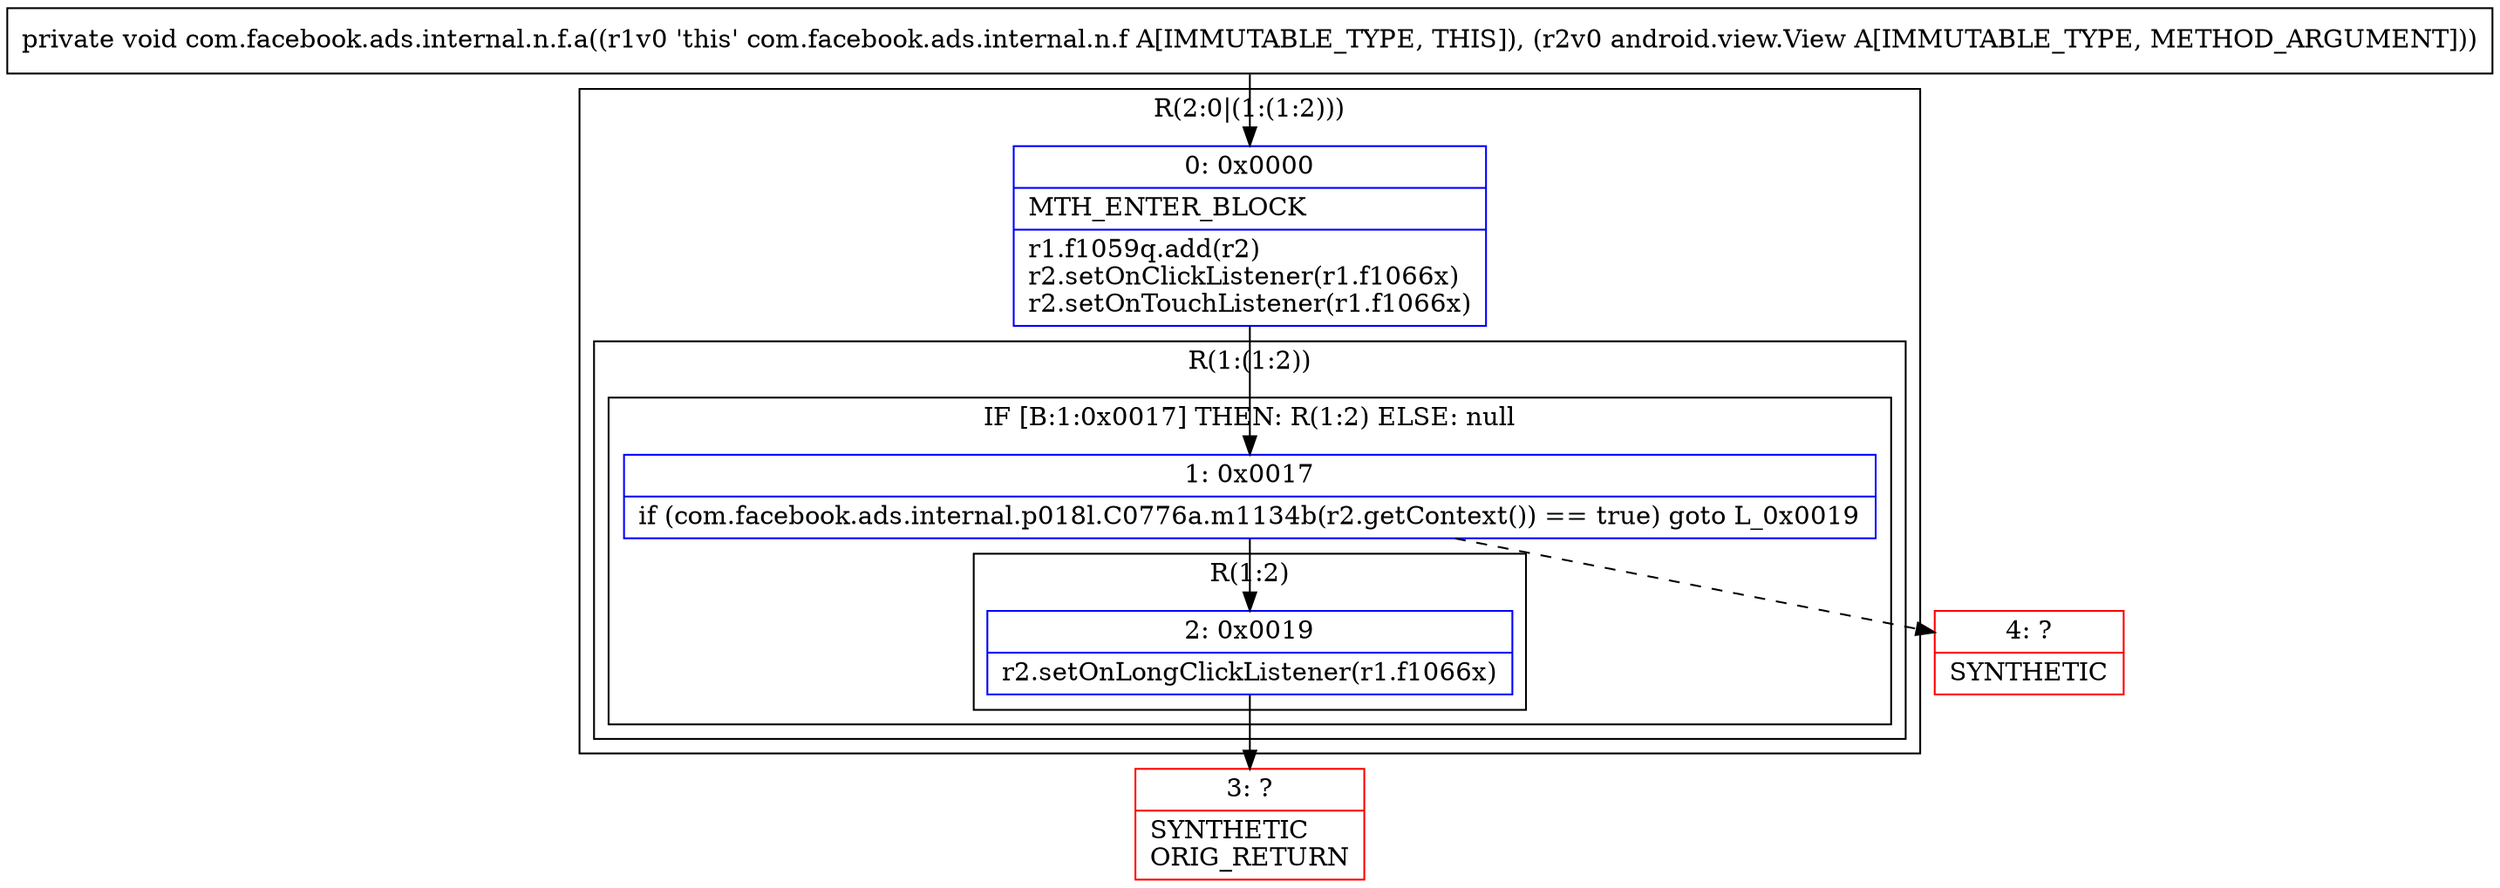 digraph "CFG forcom.facebook.ads.internal.n.f.a(Landroid\/view\/View;)V" {
subgraph cluster_Region_1486610838 {
label = "R(2:0|(1:(1:2)))";
node [shape=record,color=blue];
Node_0 [shape=record,label="{0\:\ 0x0000|MTH_ENTER_BLOCK\l|r1.f1059q.add(r2)\lr2.setOnClickListener(r1.f1066x)\lr2.setOnTouchListener(r1.f1066x)\l}"];
subgraph cluster_Region_550174023 {
label = "R(1:(1:2))";
node [shape=record,color=blue];
subgraph cluster_IfRegion_1479564693 {
label = "IF [B:1:0x0017] THEN: R(1:2) ELSE: null";
node [shape=record,color=blue];
Node_1 [shape=record,label="{1\:\ 0x0017|if (com.facebook.ads.internal.p018l.C0776a.m1134b(r2.getContext()) == true) goto L_0x0019\l}"];
subgraph cluster_Region_1925281728 {
label = "R(1:2)";
node [shape=record,color=blue];
Node_2 [shape=record,label="{2\:\ 0x0019|r2.setOnLongClickListener(r1.f1066x)\l}"];
}
}
}
}
Node_3 [shape=record,color=red,label="{3\:\ ?|SYNTHETIC\lORIG_RETURN\l}"];
Node_4 [shape=record,color=red,label="{4\:\ ?|SYNTHETIC\l}"];
MethodNode[shape=record,label="{private void com.facebook.ads.internal.n.f.a((r1v0 'this' com.facebook.ads.internal.n.f A[IMMUTABLE_TYPE, THIS]), (r2v0 android.view.View A[IMMUTABLE_TYPE, METHOD_ARGUMENT])) }"];
MethodNode -> Node_0;
Node_0 -> Node_1;
Node_1 -> Node_2;
Node_1 -> Node_4[style=dashed];
Node_2 -> Node_3;
}

